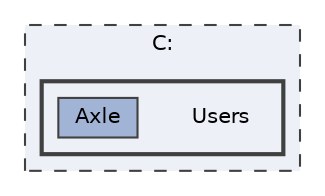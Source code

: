 digraph "C:/Users"
{
 // LATEX_PDF_SIZE
  bgcolor="transparent";
  edge [fontname=Helvetica,fontsize=10,labelfontname=Helvetica,labelfontsize=10];
  node [fontname=Helvetica,fontsize=10,shape=box,height=0.2,width=0.4];
  compound=true
  subgraph clusterdir_e6bb53534ac0e427887cf7a94c0c004e {
    graph [ bgcolor="#edf0f7", pencolor="grey25", label="C:", fontname=Helvetica,fontsize=10 style="filled,dashed", URL="dir_e6bb53534ac0e427887cf7a94c0c004e.html",tooltip=""]
  subgraph clusterdir_8ceffd4ee35c3518d4e8bdc7e638efe8 {
    graph [ bgcolor="#edf0f7", pencolor="grey25", label="", fontname=Helvetica,fontsize=10 style="filled,bold", URL="dir_8ceffd4ee35c3518d4e8bdc7e638efe8.html",tooltip=""]
    dir_8ceffd4ee35c3518d4e8bdc7e638efe8 [shape=plaintext, label="Users"];
  dir_7b00494a15a3dd1e358f01a090f806ba [label="Axle", fillcolor="#a2b4d6", color="grey25", style="filled", URL="dir_7b00494a15a3dd1e358f01a090f806ba.html",tooltip=""];
  }
  }
}
